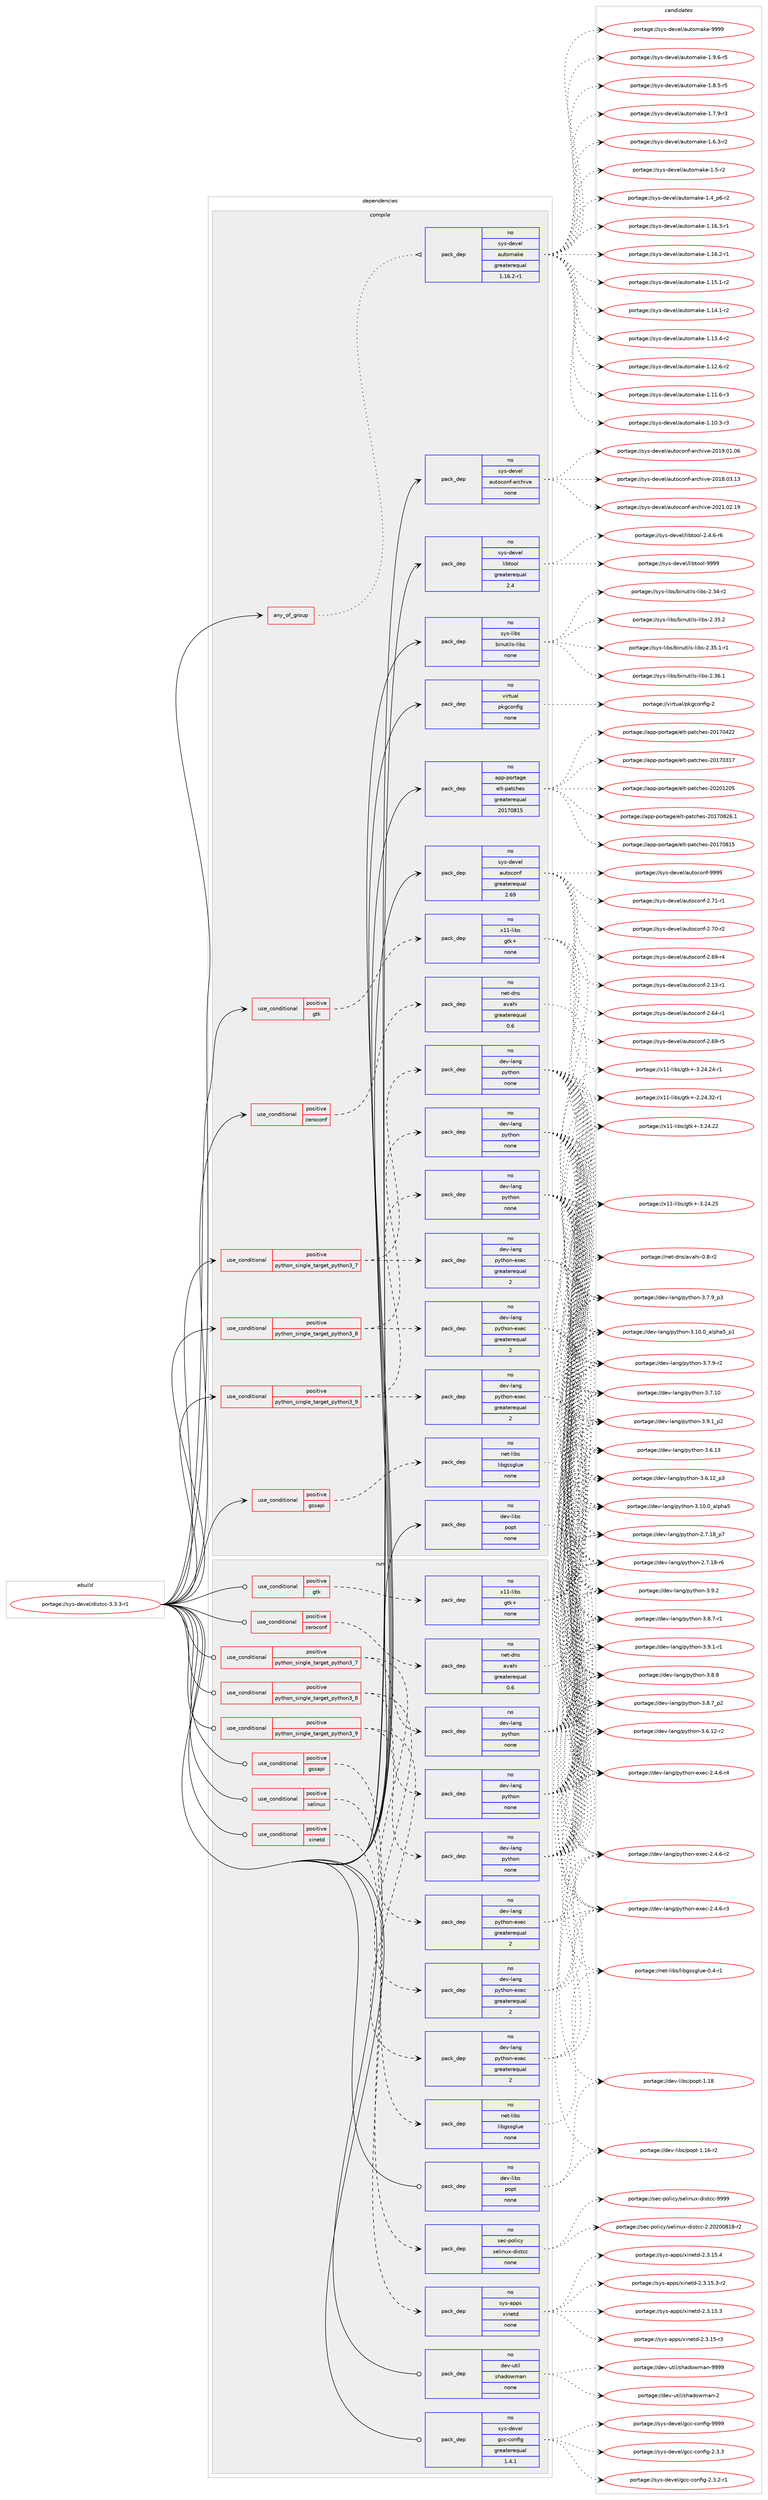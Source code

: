 digraph prolog {

# *************
# Graph options
# *************

newrank=true;
concentrate=true;
compound=true;
graph [rankdir=LR,fontname=Helvetica,fontsize=10,ranksep=1.5];#, ranksep=2.5, nodesep=0.2];
edge  [arrowhead=vee];
node  [fontname=Helvetica,fontsize=10];

# **********
# The ebuild
# **********

subgraph cluster_leftcol {
color=gray;
rank=same;
label=<<i>ebuild</i>>;
id [label="portage://sys-devel/distcc-3.3.3-r1", color=red, width=4, href="../sys-devel/distcc-3.3.3-r1.svg"];
}

# ****************
# The dependencies
# ****************

subgraph cluster_midcol {
color=gray;
label=<<i>dependencies</i>>;
subgraph cluster_compile {
fillcolor="#eeeeee";
style=filled;
label=<<i>compile</i>>;
subgraph any66 {
dependency5411 [label=<<TABLE BORDER="0" CELLBORDER="1" CELLSPACING="0" CELLPADDING="4"><TR><TD CELLPADDING="10">any_of_group</TD></TR></TABLE>>, shape=none, color=red];subgraph pack4069 {
dependency5412 [label=<<TABLE BORDER="0" CELLBORDER="1" CELLSPACING="0" CELLPADDING="4" WIDTH="220"><TR><TD ROWSPAN="6" CELLPADDING="30">pack_dep</TD></TR><TR><TD WIDTH="110">no</TD></TR><TR><TD>sys-devel</TD></TR><TR><TD>automake</TD></TR><TR><TD>greaterequal</TD></TR><TR><TD>1.16.2-r1</TD></TR></TABLE>>, shape=none, color=blue];
}
dependency5411:e -> dependency5412:w [weight=20,style="dotted",arrowhead="oinv"];
}
id:e -> dependency5411:w [weight=20,style="solid",arrowhead="vee"];
subgraph cond1267 {
dependency5413 [label=<<TABLE BORDER="0" CELLBORDER="1" CELLSPACING="0" CELLPADDING="4"><TR><TD ROWSPAN="3" CELLPADDING="10">use_conditional</TD></TR><TR><TD>positive</TD></TR><TR><TD>gssapi</TD></TR></TABLE>>, shape=none, color=red];
subgraph pack4070 {
dependency5414 [label=<<TABLE BORDER="0" CELLBORDER="1" CELLSPACING="0" CELLPADDING="4" WIDTH="220"><TR><TD ROWSPAN="6" CELLPADDING="30">pack_dep</TD></TR><TR><TD WIDTH="110">no</TD></TR><TR><TD>net-libs</TD></TR><TR><TD>libgssglue</TD></TR><TR><TD>none</TD></TR><TR><TD></TD></TR></TABLE>>, shape=none, color=blue];
}
dependency5413:e -> dependency5414:w [weight=20,style="dashed",arrowhead="vee"];
}
id:e -> dependency5413:w [weight=20,style="solid",arrowhead="vee"];
subgraph cond1268 {
dependency5415 [label=<<TABLE BORDER="0" CELLBORDER="1" CELLSPACING="0" CELLPADDING="4"><TR><TD ROWSPAN="3" CELLPADDING="10">use_conditional</TD></TR><TR><TD>positive</TD></TR><TR><TD>gtk</TD></TR></TABLE>>, shape=none, color=red];
subgraph pack4071 {
dependency5416 [label=<<TABLE BORDER="0" CELLBORDER="1" CELLSPACING="0" CELLPADDING="4" WIDTH="220"><TR><TD ROWSPAN="6" CELLPADDING="30">pack_dep</TD></TR><TR><TD WIDTH="110">no</TD></TR><TR><TD>x11-libs</TD></TR><TR><TD>gtk+</TD></TR><TR><TD>none</TD></TR><TR><TD></TD></TR></TABLE>>, shape=none, color=blue];
}
dependency5415:e -> dependency5416:w [weight=20,style="dashed",arrowhead="vee"];
}
id:e -> dependency5415:w [weight=20,style="solid",arrowhead="vee"];
subgraph cond1269 {
dependency5417 [label=<<TABLE BORDER="0" CELLBORDER="1" CELLSPACING="0" CELLPADDING="4"><TR><TD ROWSPAN="3" CELLPADDING="10">use_conditional</TD></TR><TR><TD>positive</TD></TR><TR><TD>python_single_target_python3_7</TD></TR></TABLE>>, shape=none, color=red];
subgraph pack4072 {
dependency5418 [label=<<TABLE BORDER="0" CELLBORDER="1" CELLSPACING="0" CELLPADDING="4" WIDTH="220"><TR><TD ROWSPAN="6" CELLPADDING="30">pack_dep</TD></TR><TR><TD WIDTH="110">no</TD></TR><TR><TD>dev-lang</TD></TR><TR><TD>python</TD></TR><TR><TD>none</TD></TR><TR><TD></TD></TR></TABLE>>, shape=none, color=blue];
}
dependency5417:e -> dependency5418:w [weight=20,style="dashed",arrowhead="vee"];
subgraph pack4073 {
dependency5419 [label=<<TABLE BORDER="0" CELLBORDER="1" CELLSPACING="0" CELLPADDING="4" WIDTH="220"><TR><TD ROWSPAN="6" CELLPADDING="30">pack_dep</TD></TR><TR><TD WIDTH="110">no</TD></TR><TR><TD>dev-lang</TD></TR><TR><TD>python-exec</TD></TR><TR><TD>greaterequal</TD></TR><TR><TD>2</TD></TR></TABLE>>, shape=none, color=blue];
}
dependency5417:e -> dependency5419:w [weight=20,style="dashed",arrowhead="vee"];
}
id:e -> dependency5417:w [weight=20,style="solid",arrowhead="vee"];
subgraph cond1270 {
dependency5420 [label=<<TABLE BORDER="0" CELLBORDER="1" CELLSPACING="0" CELLPADDING="4"><TR><TD ROWSPAN="3" CELLPADDING="10">use_conditional</TD></TR><TR><TD>positive</TD></TR><TR><TD>python_single_target_python3_8</TD></TR></TABLE>>, shape=none, color=red];
subgraph pack4074 {
dependency5421 [label=<<TABLE BORDER="0" CELLBORDER="1" CELLSPACING="0" CELLPADDING="4" WIDTH="220"><TR><TD ROWSPAN="6" CELLPADDING="30">pack_dep</TD></TR><TR><TD WIDTH="110">no</TD></TR><TR><TD>dev-lang</TD></TR><TR><TD>python</TD></TR><TR><TD>none</TD></TR><TR><TD></TD></TR></TABLE>>, shape=none, color=blue];
}
dependency5420:e -> dependency5421:w [weight=20,style="dashed",arrowhead="vee"];
subgraph pack4075 {
dependency5422 [label=<<TABLE BORDER="0" CELLBORDER="1" CELLSPACING="0" CELLPADDING="4" WIDTH="220"><TR><TD ROWSPAN="6" CELLPADDING="30">pack_dep</TD></TR><TR><TD WIDTH="110">no</TD></TR><TR><TD>dev-lang</TD></TR><TR><TD>python-exec</TD></TR><TR><TD>greaterequal</TD></TR><TR><TD>2</TD></TR></TABLE>>, shape=none, color=blue];
}
dependency5420:e -> dependency5422:w [weight=20,style="dashed",arrowhead="vee"];
}
id:e -> dependency5420:w [weight=20,style="solid",arrowhead="vee"];
subgraph cond1271 {
dependency5423 [label=<<TABLE BORDER="0" CELLBORDER="1" CELLSPACING="0" CELLPADDING="4"><TR><TD ROWSPAN="3" CELLPADDING="10">use_conditional</TD></TR><TR><TD>positive</TD></TR><TR><TD>python_single_target_python3_9</TD></TR></TABLE>>, shape=none, color=red];
subgraph pack4076 {
dependency5424 [label=<<TABLE BORDER="0" CELLBORDER="1" CELLSPACING="0" CELLPADDING="4" WIDTH="220"><TR><TD ROWSPAN="6" CELLPADDING="30">pack_dep</TD></TR><TR><TD WIDTH="110">no</TD></TR><TR><TD>dev-lang</TD></TR><TR><TD>python</TD></TR><TR><TD>none</TD></TR><TR><TD></TD></TR></TABLE>>, shape=none, color=blue];
}
dependency5423:e -> dependency5424:w [weight=20,style="dashed",arrowhead="vee"];
subgraph pack4077 {
dependency5425 [label=<<TABLE BORDER="0" CELLBORDER="1" CELLSPACING="0" CELLPADDING="4" WIDTH="220"><TR><TD ROWSPAN="6" CELLPADDING="30">pack_dep</TD></TR><TR><TD WIDTH="110">no</TD></TR><TR><TD>dev-lang</TD></TR><TR><TD>python-exec</TD></TR><TR><TD>greaterequal</TD></TR><TR><TD>2</TD></TR></TABLE>>, shape=none, color=blue];
}
dependency5423:e -> dependency5425:w [weight=20,style="dashed",arrowhead="vee"];
}
id:e -> dependency5423:w [weight=20,style="solid",arrowhead="vee"];
subgraph cond1272 {
dependency5426 [label=<<TABLE BORDER="0" CELLBORDER="1" CELLSPACING="0" CELLPADDING="4"><TR><TD ROWSPAN="3" CELLPADDING="10">use_conditional</TD></TR><TR><TD>positive</TD></TR><TR><TD>zeroconf</TD></TR></TABLE>>, shape=none, color=red];
subgraph pack4078 {
dependency5427 [label=<<TABLE BORDER="0" CELLBORDER="1" CELLSPACING="0" CELLPADDING="4" WIDTH="220"><TR><TD ROWSPAN="6" CELLPADDING="30">pack_dep</TD></TR><TR><TD WIDTH="110">no</TD></TR><TR><TD>net-dns</TD></TR><TR><TD>avahi</TD></TR><TR><TD>greaterequal</TD></TR><TR><TD>0.6</TD></TR></TABLE>>, shape=none, color=blue];
}
dependency5426:e -> dependency5427:w [weight=20,style="dashed",arrowhead="vee"];
}
id:e -> dependency5426:w [weight=20,style="solid",arrowhead="vee"];
subgraph pack4079 {
dependency5428 [label=<<TABLE BORDER="0" CELLBORDER="1" CELLSPACING="0" CELLPADDING="4" WIDTH="220"><TR><TD ROWSPAN="6" CELLPADDING="30">pack_dep</TD></TR><TR><TD WIDTH="110">no</TD></TR><TR><TD>app-portage</TD></TR><TR><TD>elt-patches</TD></TR><TR><TD>greaterequal</TD></TR><TR><TD>20170815</TD></TR></TABLE>>, shape=none, color=blue];
}
id:e -> dependency5428:w [weight=20,style="solid",arrowhead="vee"];
subgraph pack4080 {
dependency5429 [label=<<TABLE BORDER="0" CELLBORDER="1" CELLSPACING="0" CELLPADDING="4" WIDTH="220"><TR><TD ROWSPAN="6" CELLPADDING="30">pack_dep</TD></TR><TR><TD WIDTH="110">no</TD></TR><TR><TD>dev-libs</TD></TR><TR><TD>popt</TD></TR><TR><TD>none</TD></TR><TR><TD></TD></TR></TABLE>>, shape=none, color=blue];
}
id:e -> dependency5429:w [weight=20,style="solid",arrowhead="vee"];
subgraph pack4081 {
dependency5430 [label=<<TABLE BORDER="0" CELLBORDER="1" CELLSPACING="0" CELLPADDING="4" WIDTH="220"><TR><TD ROWSPAN="6" CELLPADDING="30">pack_dep</TD></TR><TR><TD WIDTH="110">no</TD></TR><TR><TD>sys-devel</TD></TR><TR><TD>autoconf</TD></TR><TR><TD>greaterequal</TD></TR><TR><TD>2.69</TD></TR></TABLE>>, shape=none, color=blue];
}
id:e -> dependency5430:w [weight=20,style="solid",arrowhead="vee"];
subgraph pack4082 {
dependency5431 [label=<<TABLE BORDER="0" CELLBORDER="1" CELLSPACING="0" CELLPADDING="4" WIDTH="220"><TR><TD ROWSPAN="6" CELLPADDING="30">pack_dep</TD></TR><TR><TD WIDTH="110">no</TD></TR><TR><TD>sys-devel</TD></TR><TR><TD>autoconf-archive</TD></TR><TR><TD>none</TD></TR><TR><TD></TD></TR></TABLE>>, shape=none, color=blue];
}
id:e -> dependency5431:w [weight=20,style="solid",arrowhead="vee"];
subgraph pack4083 {
dependency5432 [label=<<TABLE BORDER="0" CELLBORDER="1" CELLSPACING="0" CELLPADDING="4" WIDTH="220"><TR><TD ROWSPAN="6" CELLPADDING="30">pack_dep</TD></TR><TR><TD WIDTH="110">no</TD></TR><TR><TD>sys-devel</TD></TR><TR><TD>libtool</TD></TR><TR><TD>greaterequal</TD></TR><TR><TD>2.4</TD></TR></TABLE>>, shape=none, color=blue];
}
id:e -> dependency5432:w [weight=20,style="solid",arrowhead="vee"];
subgraph pack4084 {
dependency5433 [label=<<TABLE BORDER="0" CELLBORDER="1" CELLSPACING="0" CELLPADDING="4" WIDTH="220"><TR><TD ROWSPAN="6" CELLPADDING="30">pack_dep</TD></TR><TR><TD WIDTH="110">no</TD></TR><TR><TD>sys-libs</TD></TR><TR><TD>binutils-libs</TD></TR><TR><TD>none</TD></TR><TR><TD></TD></TR></TABLE>>, shape=none, color=blue];
}
id:e -> dependency5433:w [weight=20,style="solid",arrowhead="vee"];
subgraph pack4085 {
dependency5434 [label=<<TABLE BORDER="0" CELLBORDER="1" CELLSPACING="0" CELLPADDING="4" WIDTH="220"><TR><TD ROWSPAN="6" CELLPADDING="30">pack_dep</TD></TR><TR><TD WIDTH="110">no</TD></TR><TR><TD>virtual</TD></TR><TR><TD>pkgconfig</TD></TR><TR><TD>none</TD></TR><TR><TD></TD></TR></TABLE>>, shape=none, color=blue];
}
id:e -> dependency5434:w [weight=20,style="solid",arrowhead="vee"];
}
subgraph cluster_compileandrun {
fillcolor="#eeeeee";
style=filled;
label=<<i>compile and run</i>>;
}
subgraph cluster_run {
fillcolor="#eeeeee";
style=filled;
label=<<i>run</i>>;
subgraph cond1273 {
dependency5435 [label=<<TABLE BORDER="0" CELLBORDER="1" CELLSPACING="0" CELLPADDING="4"><TR><TD ROWSPAN="3" CELLPADDING="10">use_conditional</TD></TR><TR><TD>positive</TD></TR><TR><TD>gssapi</TD></TR></TABLE>>, shape=none, color=red];
subgraph pack4086 {
dependency5436 [label=<<TABLE BORDER="0" CELLBORDER="1" CELLSPACING="0" CELLPADDING="4" WIDTH="220"><TR><TD ROWSPAN="6" CELLPADDING="30">pack_dep</TD></TR><TR><TD WIDTH="110">no</TD></TR><TR><TD>net-libs</TD></TR><TR><TD>libgssglue</TD></TR><TR><TD>none</TD></TR><TR><TD></TD></TR></TABLE>>, shape=none, color=blue];
}
dependency5435:e -> dependency5436:w [weight=20,style="dashed",arrowhead="vee"];
}
id:e -> dependency5435:w [weight=20,style="solid",arrowhead="odot"];
subgraph cond1274 {
dependency5437 [label=<<TABLE BORDER="0" CELLBORDER="1" CELLSPACING="0" CELLPADDING="4"><TR><TD ROWSPAN="3" CELLPADDING="10">use_conditional</TD></TR><TR><TD>positive</TD></TR><TR><TD>gtk</TD></TR></TABLE>>, shape=none, color=red];
subgraph pack4087 {
dependency5438 [label=<<TABLE BORDER="0" CELLBORDER="1" CELLSPACING="0" CELLPADDING="4" WIDTH="220"><TR><TD ROWSPAN="6" CELLPADDING="30">pack_dep</TD></TR><TR><TD WIDTH="110">no</TD></TR><TR><TD>x11-libs</TD></TR><TR><TD>gtk+</TD></TR><TR><TD>none</TD></TR><TR><TD></TD></TR></TABLE>>, shape=none, color=blue];
}
dependency5437:e -> dependency5438:w [weight=20,style="dashed",arrowhead="vee"];
}
id:e -> dependency5437:w [weight=20,style="solid",arrowhead="odot"];
subgraph cond1275 {
dependency5439 [label=<<TABLE BORDER="0" CELLBORDER="1" CELLSPACING="0" CELLPADDING="4"><TR><TD ROWSPAN="3" CELLPADDING="10">use_conditional</TD></TR><TR><TD>positive</TD></TR><TR><TD>python_single_target_python3_7</TD></TR></TABLE>>, shape=none, color=red];
subgraph pack4088 {
dependency5440 [label=<<TABLE BORDER="0" CELLBORDER="1" CELLSPACING="0" CELLPADDING="4" WIDTH="220"><TR><TD ROWSPAN="6" CELLPADDING="30">pack_dep</TD></TR><TR><TD WIDTH="110">no</TD></TR><TR><TD>dev-lang</TD></TR><TR><TD>python</TD></TR><TR><TD>none</TD></TR><TR><TD></TD></TR></TABLE>>, shape=none, color=blue];
}
dependency5439:e -> dependency5440:w [weight=20,style="dashed",arrowhead="vee"];
subgraph pack4089 {
dependency5441 [label=<<TABLE BORDER="0" CELLBORDER="1" CELLSPACING="0" CELLPADDING="4" WIDTH="220"><TR><TD ROWSPAN="6" CELLPADDING="30">pack_dep</TD></TR><TR><TD WIDTH="110">no</TD></TR><TR><TD>dev-lang</TD></TR><TR><TD>python-exec</TD></TR><TR><TD>greaterequal</TD></TR><TR><TD>2</TD></TR></TABLE>>, shape=none, color=blue];
}
dependency5439:e -> dependency5441:w [weight=20,style="dashed",arrowhead="vee"];
}
id:e -> dependency5439:w [weight=20,style="solid",arrowhead="odot"];
subgraph cond1276 {
dependency5442 [label=<<TABLE BORDER="0" CELLBORDER="1" CELLSPACING="0" CELLPADDING="4"><TR><TD ROWSPAN="3" CELLPADDING="10">use_conditional</TD></TR><TR><TD>positive</TD></TR><TR><TD>python_single_target_python3_8</TD></TR></TABLE>>, shape=none, color=red];
subgraph pack4090 {
dependency5443 [label=<<TABLE BORDER="0" CELLBORDER="1" CELLSPACING="0" CELLPADDING="4" WIDTH="220"><TR><TD ROWSPAN="6" CELLPADDING="30">pack_dep</TD></TR><TR><TD WIDTH="110">no</TD></TR><TR><TD>dev-lang</TD></TR><TR><TD>python</TD></TR><TR><TD>none</TD></TR><TR><TD></TD></TR></TABLE>>, shape=none, color=blue];
}
dependency5442:e -> dependency5443:w [weight=20,style="dashed",arrowhead="vee"];
subgraph pack4091 {
dependency5444 [label=<<TABLE BORDER="0" CELLBORDER="1" CELLSPACING="0" CELLPADDING="4" WIDTH="220"><TR><TD ROWSPAN="6" CELLPADDING="30">pack_dep</TD></TR><TR><TD WIDTH="110">no</TD></TR><TR><TD>dev-lang</TD></TR><TR><TD>python-exec</TD></TR><TR><TD>greaterequal</TD></TR><TR><TD>2</TD></TR></TABLE>>, shape=none, color=blue];
}
dependency5442:e -> dependency5444:w [weight=20,style="dashed",arrowhead="vee"];
}
id:e -> dependency5442:w [weight=20,style="solid",arrowhead="odot"];
subgraph cond1277 {
dependency5445 [label=<<TABLE BORDER="0" CELLBORDER="1" CELLSPACING="0" CELLPADDING="4"><TR><TD ROWSPAN="3" CELLPADDING="10">use_conditional</TD></TR><TR><TD>positive</TD></TR><TR><TD>python_single_target_python3_9</TD></TR></TABLE>>, shape=none, color=red];
subgraph pack4092 {
dependency5446 [label=<<TABLE BORDER="0" CELLBORDER="1" CELLSPACING="0" CELLPADDING="4" WIDTH="220"><TR><TD ROWSPAN="6" CELLPADDING="30">pack_dep</TD></TR><TR><TD WIDTH="110">no</TD></TR><TR><TD>dev-lang</TD></TR><TR><TD>python</TD></TR><TR><TD>none</TD></TR><TR><TD></TD></TR></TABLE>>, shape=none, color=blue];
}
dependency5445:e -> dependency5446:w [weight=20,style="dashed",arrowhead="vee"];
subgraph pack4093 {
dependency5447 [label=<<TABLE BORDER="0" CELLBORDER="1" CELLSPACING="0" CELLPADDING="4" WIDTH="220"><TR><TD ROWSPAN="6" CELLPADDING="30">pack_dep</TD></TR><TR><TD WIDTH="110">no</TD></TR><TR><TD>dev-lang</TD></TR><TR><TD>python-exec</TD></TR><TR><TD>greaterequal</TD></TR><TR><TD>2</TD></TR></TABLE>>, shape=none, color=blue];
}
dependency5445:e -> dependency5447:w [weight=20,style="dashed",arrowhead="vee"];
}
id:e -> dependency5445:w [weight=20,style="solid",arrowhead="odot"];
subgraph cond1278 {
dependency5448 [label=<<TABLE BORDER="0" CELLBORDER="1" CELLSPACING="0" CELLPADDING="4"><TR><TD ROWSPAN="3" CELLPADDING="10">use_conditional</TD></TR><TR><TD>positive</TD></TR><TR><TD>selinux</TD></TR></TABLE>>, shape=none, color=red];
subgraph pack4094 {
dependency5449 [label=<<TABLE BORDER="0" CELLBORDER="1" CELLSPACING="0" CELLPADDING="4" WIDTH="220"><TR><TD ROWSPAN="6" CELLPADDING="30">pack_dep</TD></TR><TR><TD WIDTH="110">no</TD></TR><TR><TD>sec-policy</TD></TR><TR><TD>selinux-distcc</TD></TR><TR><TD>none</TD></TR><TR><TD></TD></TR></TABLE>>, shape=none, color=blue];
}
dependency5448:e -> dependency5449:w [weight=20,style="dashed",arrowhead="vee"];
}
id:e -> dependency5448:w [weight=20,style="solid",arrowhead="odot"];
subgraph cond1279 {
dependency5450 [label=<<TABLE BORDER="0" CELLBORDER="1" CELLSPACING="0" CELLPADDING="4"><TR><TD ROWSPAN="3" CELLPADDING="10">use_conditional</TD></TR><TR><TD>positive</TD></TR><TR><TD>xinetd</TD></TR></TABLE>>, shape=none, color=red];
subgraph pack4095 {
dependency5451 [label=<<TABLE BORDER="0" CELLBORDER="1" CELLSPACING="0" CELLPADDING="4" WIDTH="220"><TR><TD ROWSPAN="6" CELLPADDING="30">pack_dep</TD></TR><TR><TD WIDTH="110">no</TD></TR><TR><TD>sys-apps</TD></TR><TR><TD>xinetd</TD></TR><TR><TD>none</TD></TR><TR><TD></TD></TR></TABLE>>, shape=none, color=blue];
}
dependency5450:e -> dependency5451:w [weight=20,style="dashed",arrowhead="vee"];
}
id:e -> dependency5450:w [weight=20,style="solid",arrowhead="odot"];
subgraph cond1280 {
dependency5452 [label=<<TABLE BORDER="0" CELLBORDER="1" CELLSPACING="0" CELLPADDING="4"><TR><TD ROWSPAN="3" CELLPADDING="10">use_conditional</TD></TR><TR><TD>positive</TD></TR><TR><TD>zeroconf</TD></TR></TABLE>>, shape=none, color=red];
subgraph pack4096 {
dependency5453 [label=<<TABLE BORDER="0" CELLBORDER="1" CELLSPACING="0" CELLPADDING="4" WIDTH="220"><TR><TD ROWSPAN="6" CELLPADDING="30">pack_dep</TD></TR><TR><TD WIDTH="110">no</TD></TR><TR><TD>net-dns</TD></TR><TR><TD>avahi</TD></TR><TR><TD>greaterequal</TD></TR><TR><TD>0.6</TD></TR></TABLE>>, shape=none, color=blue];
}
dependency5452:e -> dependency5453:w [weight=20,style="dashed",arrowhead="vee"];
}
id:e -> dependency5452:w [weight=20,style="solid",arrowhead="odot"];
subgraph pack4097 {
dependency5454 [label=<<TABLE BORDER="0" CELLBORDER="1" CELLSPACING="0" CELLPADDING="4" WIDTH="220"><TR><TD ROWSPAN="6" CELLPADDING="30">pack_dep</TD></TR><TR><TD WIDTH="110">no</TD></TR><TR><TD>dev-libs</TD></TR><TR><TD>popt</TD></TR><TR><TD>none</TD></TR><TR><TD></TD></TR></TABLE>>, shape=none, color=blue];
}
id:e -> dependency5454:w [weight=20,style="solid",arrowhead="odot"];
subgraph pack4098 {
dependency5455 [label=<<TABLE BORDER="0" CELLBORDER="1" CELLSPACING="0" CELLPADDING="4" WIDTH="220"><TR><TD ROWSPAN="6" CELLPADDING="30">pack_dep</TD></TR><TR><TD WIDTH="110">no</TD></TR><TR><TD>dev-util</TD></TR><TR><TD>shadowman</TD></TR><TR><TD>none</TD></TR><TR><TD></TD></TR></TABLE>>, shape=none, color=blue];
}
id:e -> dependency5455:w [weight=20,style="solid",arrowhead="odot"];
subgraph pack4099 {
dependency5456 [label=<<TABLE BORDER="0" CELLBORDER="1" CELLSPACING="0" CELLPADDING="4" WIDTH="220"><TR><TD ROWSPAN="6" CELLPADDING="30">pack_dep</TD></TR><TR><TD WIDTH="110">no</TD></TR><TR><TD>sys-devel</TD></TR><TR><TD>gcc-config</TD></TR><TR><TD>greaterequal</TD></TR><TR><TD>1.4.1</TD></TR></TABLE>>, shape=none, color=blue];
}
id:e -> dependency5456:w [weight=20,style="solid",arrowhead="odot"];
}
}

# **************
# The candidates
# **************

subgraph cluster_choices {
rank=same;
color=gray;
label=<<i>candidates</i>>;

subgraph choice4069 {
color=black;
nodesep=1;
choice115121115451001011181011084797117116111109971071014557575757 [label="portage://sys-devel/automake-9999", color=red, width=4,href="../sys-devel/automake-9999.svg"];
choice115121115451001011181011084797117116111109971071014549465746544511453 [label="portage://sys-devel/automake-1.9.6-r5", color=red, width=4,href="../sys-devel/automake-1.9.6-r5.svg"];
choice115121115451001011181011084797117116111109971071014549465646534511453 [label="portage://sys-devel/automake-1.8.5-r5", color=red, width=4,href="../sys-devel/automake-1.8.5-r5.svg"];
choice115121115451001011181011084797117116111109971071014549465546574511451 [label="portage://sys-devel/automake-1.7.9-r3", color=red, width=4,href="../sys-devel/automake-1.7.9-r3.svg"];
choice115121115451001011181011084797117116111109971071014549465446514511450 [label="portage://sys-devel/automake-1.6.3-r2", color=red, width=4,href="../sys-devel/automake-1.6.3-r2.svg"];
choice11512111545100101118101108479711711611110997107101454946534511450 [label="portage://sys-devel/automake-1.5-r2", color=red, width=4,href="../sys-devel/automake-1.5-r2.svg"];
choice115121115451001011181011084797117116111109971071014549465295112544511450 [label="portage://sys-devel/automake-1.4_p6-r2", color=red, width=4,href="../sys-devel/automake-1.4_p6-r2.svg"];
choice11512111545100101118101108479711711611110997107101454946495446514511449 [label="portage://sys-devel/automake-1.16.3-r1", color=red, width=4,href="../sys-devel/automake-1.16.3-r1.svg"];
choice11512111545100101118101108479711711611110997107101454946495446504511449 [label="portage://sys-devel/automake-1.16.2-r1", color=red, width=4,href="../sys-devel/automake-1.16.2-r1.svg"];
choice11512111545100101118101108479711711611110997107101454946495346494511450 [label="portage://sys-devel/automake-1.15.1-r2", color=red, width=4,href="../sys-devel/automake-1.15.1-r2.svg"];
choice11512111545100101118101108479711711611110997107101454946495246494511450 [label="portage://sys-devel/automake-1.14.1-r2", color=red, width=4,href="../sys-devel/automake-1.14.1-r2.svg"];
choice11512111545100101118101108479711711611110997107101454946495146524511450 [label="portage://sys-devel/automake-1.13.4-r2", color=red, width=4,href="../sys-devel/automake-1.13.4-r2.svg"];
choice11512111545100101118101108479711711611110997107101454946495046544511450 [label="portage://sys-devel/automake-1.12.6-r2", color=red, width=4,href="../sys-devel/automake-1.12.6-r2.svg"];
choice11512111545100101118101108479711711611110997107101454946494946544511451 [label="portage://sys-devel/automake-1.11.6-r3", color=red, width=4,href="../sys-devel/automake-1.11.6-r3.svg"];
choice11512111545100101118101108479711711611110997107101454946494846514511451 [label="portage://sys-devel/automake-1.10.3-r3", color=red, width=4,href="../sys-devel/automake-1.10.3-r3.svg"];
dependency5412:e -> choice115121115451001011181011084797117116111109971071014557575757:w [style=dotted,weight="100"];
dependency5412:e -> choice115121115451001011181011084797117116111109971071014549465746544511453:w [style=dotted,weight="100"];
dependency5412:e -> choice115121115451001011181011084797117116111109971071014549465646534511453:w [style=dotted,weight="100"];
dependency5412:e -> choice115121115451001011181011084797117116111109971071014549465546574511451:w [style=dotted,weight="100"];
dependency5412:e -> choice115121115451001011181011084797117116111109971071014549465446514511450:w [style=dotted,weight="100"];
dependency5412:e -> choice11512111545100101118101108479711711611110997107101454946534511450:w [style=dotted,weight="100"];
dependency5412:e -> choice115121115451001011181011084797117116111109971071014549465295112544511450:w [style=dotted,weight="100"];
dependency5412:e -> choice11512111545100101118101108479711711611110997107101454946495446514511449:w [style=dotted,weight="100"];
dependency5412:e -> choice11512111545100101118101108479711711611110997107101454946495446504511449:w [style=dotted,weight="100"];
dependency5412:e -> choice11512111545100101118101108479711711611110997107101454946495346494511450:w [style=dotted,weight="100"];
dependency5412:e -> choice11512111545100101118101108479711711611110997107101454946495246494511450:w [style=dotted,weight="100"];
dependency5412:e -> choice11512111545100101118101108479711711611110997107101454946495146524511450:w [style=dotted,weight="100"];
dependency5412:e -> choice11512111545100101118101108479711711611110997107101454946495046544511450:w [style=dotted,weight="100"];
dependency5412:e -> choice11512111545100101118101108479711711611110997107101454946494946544511451:w [style=dotted,weight="100"];
dependency5412:e -> choice11512111545100101118101108479711711611110997107101454946494846514511451:w [style=dotted,weight="100"];
}
subgraph choice4070 {
color=black;
nodesep=1;
choice11010111645108105981154710810598103115115103108117101454846524511449 [label="portage://net-libs/libgssglue-0.4-r1", color=red, width=4,href="../net-libs/libgssglue-0.4-r1.svg"];
dependency5414:e -> choice11010111645108105981154710810598103115115103108117101454846524511449:w [style=dotted,weight="100"];
}
subgraph choice4071 {
color=black;
nodesep=1;
choice1204949451081059811547103116107434551465052465053 [label="portage://x11-libs/gtk+-3.24.25", color=red, width=4,href="../x11-libs/gtk+-3.24.25.svg"];
choice12049494510810598115471031161074345514650524650524511449 [label="portage://x11-libs/gtk+-3.24.24-r1", color=red, width=4,href="../x11-libs/gtk+-3.24.24-r1.svg"];
choice1204949451081059811547103116107434551465052465050 [label="portage://x11-libs/gtk+-3.24.22", color=red, width=4,href="../x11-libs/gtk+-3.24.22.svg"];
choice12049494510810598115471031161074345504650524651504511449 [label="portage://x11-libs/gtk+-2.24.32-r1", color=red, width=4,href="../x11-libs/gtk+-2.24.32-r1.svg"];
dependency5416:e -> choice1204949451081059811547103116107434551465052465053:w [style=dotted,weight="100"];
dependency5416:e -> choice12049494510810598115471031161074345514650524650524511449:w [style=dotted,weight="100"];
dependency5416:e -> choice1204949451081059811547103116107434551465052465050:w [style=dotted,weight="100"];
dependency5416:e -> choice12049494510810598115471031161074345504650524651504511449:w [style=dotted,weight="100"];
}
subgraph choice4072 {
color=black;
nodesep=1;
choice100101118451089711010347112121116104111110455146574650 [label="portage://dev-lang/python-3.9.2", color=red, width=4,href="../dev-lang/python-3.9.2.svg"];
choice1001011184510897110103471121211161041111104551465746499511250 [label="portage://dev-lang/python-3.9.1_p2", color=red, width=4,href="../dev-lang/python-3.9.1_p2.svg"];
choice1001011184510897110103471121211161041111104551465746494511449 [label="portage://dev-lang/python-3.9.1-r1", color=red, width=4,href="../dev-lang/python-3.9.1-r1.svg"];
choice100101118451089711010347112121116104111110455146564656 [label="portage://dev-lang/python-3.8.8", color=red, width=4,href="../dev-lang/python-3.8.8.svg"];
choice1001011184510897110103471121211161041111104551465646559511250 [label="portage://dev-lang/python-3.8.7_p2", color=red, width=4,href="../dev-lang/python-3.8.7_p2.svg"];
choice1001011184510897110103471121211161041111104551465646554511449 [label="portage://dev-lang/python-3.8.7-r1", color=red, width=4,href="../dev-lang/python-3.8.7-r1.svg"];
choice1001011184510897110103471121211161041111104551465546579511251 [label="portage://dev-lang/python-3.7.9_p3", color=red, width=4,href="../dev-lang/python-3.7.9_p3.svg"];
choice1001011184510897110103471121211161041111104551465546574511450 [label="portage://dev-lang/python-3.7.9-r2", color=red, width=4,href="../dev-lang/python-3.7.9-r2.svg"];
choice10010111845108971101034711212111610411111045514655464948 [label="portage://dev-lang/python-3.7.10", color=red, width=4,href="../dev-lang/python-3.7.10.svg"];
choice10010111845108971101034711212111610411111045514654464951 [label="portage://dev-lang/python-3.6.13", color=red, width=4,href="../dev-lang/python-3.6.13.svg"];
choice100101118451089711010347112121116104111110455146544649509511251 [label="portage://dev-lang/python-3.6.12_p3", color=red, width=4,href="../dev-lang/python-3.6.12_p3.svg"];
choice100101118451089711010347112121116104111110455146544649504511450 [label="portage://dev-lang/python-3.6.12-r2", color=red, width=4,href="../dev-lang/python-3.6.12-r2.svg"];
choice10010111845108971101034711212111610411111045514649484648959710811210497539511249 [label="portage://dev-lang/python-3.10.0_alpha5_p1", color=red, width=4,href="../dev-lang/python-3.10.0_alpha5_p1.svg"];
choice1001011184510897110103471121211161041111104551464948464895971081121049753 [label="portage://dev-lang/python-3.10.0_alpha5", color=red, width=4,href="../dev-lang/python-3.10.0_alpha5.svg"];
choice100101118451089711010347112121116104111110455046554649569511255 [label="portage://dev-lang/python-2.7.18_p7", color=red, width=4,href="../dev-lang/python-2.7.18_p7.svg"];
choice100101118451089711010347112121116104111110455046554649564511454 [label="portage://dev-lang/python-2.7.18-r6", color=red, width=4,href="../dev-lang/python-2.7.18-r6.svg"];
dependency5418:e -> choice100101118451089711010347112121116104111110455146574650:w [style=dotted,weight="100"];
dependency5418:e -> choice1001011184510897110103471121211161041111104551465746499511250:w [style=dotted,weight="100"];
dependency5418:e -> choice1001011184510897110103471121211161041111104551465746494511449:w [style=dotted,weight="100"];
dependency5418:e -> choice100101118451089711010347112121116104111110455146564656:w [style=dotted,weight="100"];
dependency5418:e -> choice1001011184510897110103471121211161041111104551465646559511250:w [style=dotted,weight="100"];
dependency5418:e -> choice1001011184510897110103471121211161041111104551465646554511449:w [style=dotted,weight="100"];
dependency5418:e -> choice1001011184510897110103471121211161041111104551465546579511251:w [style=dotted,weight="100"];
dependency5418:e -> choice1001011184510897110103471121211161041111104551465546574511450:w [style=dotted,weight="100"];
dependency5418:e -> choice10010111845108971101034711212111610411111045514655464948:w [style=dotted,weight="100"];
dependency5418:e -> choice10010111845108971101034711212111610411111045514654464951:w [style=dotted,weight="100"];
dependency5418:e -> choice100101118451089711010347112121116104111110455146544649509511251:w [style=dotted,weight="100"];
dependency5418:e -> choice100101118451089711010347112121116104111110455146544649504511450:w [style=dotted,weight="100"];
dependency5418:e -> choice10010111845108971101034711212111610411111045514649484648959710811210497539511249:w [style=dotted,weight="100"];
dependency5418:e -> choice1001011184510897110103471121211161041111104551464948464895971081121049753:w [style=dotted,weight="100"];
dependency5418:e -> choice100101118451089711010347112121116104111110455046554649569511255:w [style=dotted,weight="100"];
dependency5418:e -> choice100101118451089711010347112121116104111110455046554649564511454:w [style=dotted,weight="100"];
}
subgraph choice4073 {
color=black;
nodesep=1;
choice10010111845108971101034711212111610411111045101120101994550465246544511452 [label="portage://dev-lang/python-exec-2.4.6-r4", color=red, width=4,href="../dev-lang/python-exec-2.4.6-r4.svg"];
choice10010111845108971101034711212111610411111045101120101994550465246544511451 [label="portage://dev-lang/python-exec-2.4.6-r3", color=red, width=4,href="../dev-lang/python-exec-2.4.6-r3.svg"];
choice10010111845108971101034711212111610411111045101120101994550465246544511450 [label="portage://dev-lang/python-exec-2.4.6-r2", color=red, width=4,href="../dev-lang/python-exec-2.4.6-r2.svg"];
dependency5419:e -> choice10010111845108971101034711212111610411111045101120101994550465246544511452:w [style=dotted,weight="100"];
dependency5419:e -> choice10010111845108971101034711212111610411111045101120101994550465246544511451:w [style=dotted,weight="100"];
dependency5419:e -> choice10010111845108971101034711212111610411111045101120101994550465246544511450:w [style=dotted,weight="100"];
}
subgraph choice4074 {
color=black;
nodesep=1;
choice100101118451089711010347112121116104111110455146574650 [label="portage://dev-lang/python-3.9.2", color=red, width=4,href="../dev-lang/python-3.9.2.svg"];
choice1001011184510897110103471121211161041111104551465746499511250 [label="portage://dev-lang/python-3.9.1_p2", color=red, width=4,href="../dev-lang/python-3.9.1_p2.svg"];
choice1001011184510897110103471121211161041111104551465746494511449 [label="portage://dev-lang/python-3.9.1-r1", color=red, width=4,href="../dev-lang/python-3.9.1-r1.svg"];
choice100101118451089711010347112121116104111110455146564656 [label="portage://dev-lang/python-3.8.8", color=red, width=4,href="../dev-lang/python-3.8.8.svg"];
choice1001011184510897110103471121211161041111104551465646559511250 [label="portage://dev-lang/python-3.8.7_p2", color=red, width=4,href="../dev-lang/python-3.8.7_p2.svg"];
choice1001011184510897110103471121211161041111104551465646554511449 [label="portage://dev-lang/python-3.8.7-r1", color=red, width=4,href="../dev-lang/python-3.8.7-r1.svg"];
choice1001011184510897110103471121211161041111104551465546579511251 [label="portage://dev-lang/python-3.7.9_p3", color=red, width=4,href="../dev-lang/python-3.7.9_p3.svg"];
choice1001011184510897110103471121211161041111104551465546574511450 [label="portage://dev-lang/python-3.7.9-r2", color=red, width=4,href="../dev-lang/python-3.7.9-r2.svg"];
choice10010111845108971101034711212111610411111045514655464948 [label="portage://dev-lang/python-3.7.10", color=red, width=4,href="../dev-lang/python-3.7.10.svg"];
choice10010111845108971101034711212111610411111045514654464951 [label="portage://dev-lang/python-3.6.13", color=red, width=4,href="../dev-lang/python-3.6.13.svg"];
choice100101118451089711010347112121116104111110455146544649509511251 [label="portage://dev-lang/python-3.6.12_p3", color=red, width=4,href="../dev-lang/python-3.6.12_p3.svg"];
choice100101118451089711010347112121116104111110455146544649504511450 [label="portage://dev-lang/python-3.6.12-r2", color=red, width=4,href="../dev-lang/python-3.6.12-r2.svg"];
choice10010111845108971101034711212111610411111045514649484648959710811210497539511249 [label="portage://dev-lang/python-3.10.0_alpha5_p1", color=red, width=4,href="../dev-lang/python-3.10.0_alpha5_p1.svg"];
choice1001011184510897110103471121211161041111104551464948464895971081121049753 [label="portage://dev-lang/python-3.10.0_alpha5", color=red, width=4,href="../dev-lang/python-3.10.0_alpha5.svg"];
choice100101118451089711010347112121116104111110455046554649569511255 [label="portage://dev-lang/python-2.7.18_p7", color=red, width=4,href="../dev-lang/python-2.7.18_p7.svg"];
choice100101118451089711010347112121116104111110455046554649564511454 [label="portage://dev-lang/python-2.7.18-r6", color=red, width=4,href="../dev-lang/python-2.7.18-r6.svg"];
dependency5421:e -> choice100101118451089711010347112121116104111110455146574650:w [style=dotted,weight="100"];
dependency5421:e -> choice1001011184510897110103471121211161041111104551465746499511250:w [style=dotted,weight="100"];
dependency5421:e -> choice1001011184510897110103471121211161041111104551465746494511449:w [style=dotted,weight="100"];
dependency5421:e -> choice100101118451089711010347112121116104111110455146564656:w [style=dotted,weight="100"];
dependency5421:e -> choice1001011184510897110103471121211161041111104551465646559511250:w [style=dotted,weight="100"];
dependency5421:e -> choice1001011184510897110103471121211161041111104551465646554511449:w [style=dotted,weight="100"];
dependency5421:e -> choice1001011184510897110103471121211161041111104551465546579511251:w [style=dotted,weight="100"];
dependency5421:e -> choice1001011184510897110103471121211161041111104551465546574511450:w [style=dotted,weight="100"];
dependency5421:e -> choice10010111845108971101034711212111610411111045514655464948:w [style=dotted,weight="100"];
dependency5421:e -> choice10010111845108971101034711212111610411111045514654464951:w [style=dotted,weight="100"];
dependency5421:e -> choice100101118451089711010347112121116104111110455146544649509511251:w [style=dotted,weight="100"];
dependency5421:e -> choice100101118451089711010347112121116104111110455146544649504511450:w [style=dotted,weight="100"];
dependency5421:e -> choice10010111845108971101034711212111610411111045514649484648959710811210497539511249:w [style=dotted,weight="100"];
dependency5421:e -> choice1001011184510897110103471121211161041111104551464948464895971081121049753:w [style=dotted,weight="100"];
dependency5421:e -> choice100101118451089711010347112121116104111110455046554649569511255:w [style=dotted,weight="100"];
dependency5421:e -> choice100101118451089711010347112121116104111110455046554649564511454:w [style=dotted,weight="100"];
}
subgraph choice4075 {
color=black;
nodesep=1;
choice10010111845108971101034711212111610411111045101120101994550465246544511452 [label="portage://dev-lang/python-exec-2.4.6-r4", color=red, width=4,href="../dev-lang/python-exec-2.4.6-r4.svg"];
choice10010111845108971101034711212111610411111045101120101994550465246544511451 [label="portage://dev-lang/python-exec-2.4.6-r3", color=red, width=4,href="../dev-lang/python-exec-2.4.6-r3.svg"];
choice10010111845108971101034711212111610411111045101120101994550465246544511450 [label="portage://dev-lang/python-exec-2.4.6-r2", color=red, width=4,href="../dev-lang/python-exec-2.4.6-r2.svg"];
dependency5422:e -> choice10010111845108971101034711212111610411111045101120101994550465246544511452:w [style=dotted,weight="100"];
dependency5422:e -> choice10010111845108971101034711212111610411111045101120101994550465246544511451:w [style=dotted,weight="100"];
dependency5422:e -> choice10010111845108971101034711212111610411111045101120101994550465246544511450:w [style=dotted,weight="100"];
}
subgraph choice4076 {
color=black;
nodesep=1;
choice100101118451089711010347112121116104111110455146574650 [label="portage://dev-lang/python-3.9.2", color=red, width=4,href="../dev-lang/python-3.9.2.svg"];
choice1001011184510897110103471121211161041111104551465746499511250 [label="portage://dev-lang/python-3.9.1_p2", color=red, width=4,href="../dev-lang/python-3.9.1_p2.svg"];
choice1001011184510897110103471121211161041111104551465746494511449 [label="portage://dev-lang/python-3.9.1-r1", color=red, width=4,href="../dev-lang/python-3.9.1-r1.svg"];
choice100101118451089711010347112121116104111110455146564656 [label="portage://dev-lang/python-3.8.8", color=red, width=4,href="../dev-lang/python-3.8.8.svg"];
choice1001011184510897110103471121211161041111104551465646559511250 [label="portage://dev-lang/python-3.8.7_p2", color=red, width=4,href="../dev-lang/python-3.8.7_p2.svg"];
choice1001011184510897110103471121211161041111104551465646554511449 [label="portage://dev-lang/python-3.8.7-r1", color=red, width=4,href="../dev-lang/python-3.8.7-r1.svg"];
choice1001011184510897110103471121211161041111104551465546579511251 [label="portage://dev-lang/python-3.7.9_p3", color=red, width=4,href="../dev-lang/python-3.7.9_p3.svg"];
choice1001011184510897110103471121211161041111104551465546574511450 [label="portage://dev-lang/python-3.7.9-r2", color=red, width=4,href="../dev-lang/python-3.7.9-r2.svg"];
choice10010111845108971101034711212111610411111045514655464948 [label="portage://dev-lang/python-3.7.10", color=red, width=4,href="../dev-lang/python-3.7.10.svg"];
choice10010111845108971101034711212111610411111045514654464951 [label="portage://dev-lang/python-3.6.13", color=red, width=4,href="../dev-lang/python-3.6.13.svg"];
choice100101118451089711010347112121116104111110455146544649509511251 [label="portage://dev-lang/python-3.6.12_p3", color=red, width=4,href="../dev-lang/python-3.6.12_p3.svg"];
choice100101118451089711010347112121116104111110455146544649504511450 [label="portage://dev-lang/python-3.6.12-r2", color=red, width=4,href="../dev-lang/python-3.6.12-r2.svg"];
choice10010111845108971101034711212111610411111045514649484648959710811210497539511249 [label="portage://dev-lang/python-3.10.0_alpha5_p1", color=red, width=4,href="../dev-lang/python-3.10.0_alpha5_p1.svg"];
choice1001011184510897110103471121211161041111104551464948464895971081121049753 [label="portage://dev-lang/python-3.10.0_alpha5", color=red, width=4,href="../dev-lang/python-3.10.0_alpha5.svg"];
choice100101118451089711010347112121116104111110455046554649569511255 [label="portage://dev-lang/python-2.7.18_p7", color=red, width=4,href="../dev-lang/python-2.7.18_p7.svg"];
choice100101118451089711010347112121116104111110455046554649564511454 [label="portage://dev-lang/python-2.7.18-r6", color=red, width=4,href="../dev-lang/python-2.7.18-r6.svg"];
dependency5424:e -> choice100101118451089711010347112121116104111110455146574650:w [style=dotted,weight="100"];
dependency5424:e -> choice1001011184510897110103471121211161041111104551465746499511250:w [style=dotted,weight="100"];
dependency5424:e -> choice1001011184510897110103471121211161041111104551465746494511449:w [style=dotted,weight="100"];
dependency5424:e -> choice100101118451089711010347112121116104111110455146564656:w [style=dotted,weight="100"];
dependency5424:e -> choice1001011184510897110103471121211161041111104551465646559511250:w [style=dotted,weight="100"];
dependency5424:e -> choice1001011184510897110103471121211161041111104551465646554511449:w [style=dotted,weight="100"];
dependency5424:e -> choice1001011184510897110103471121211161041111104551465546579511251:w [style=dotted,weight="100"];
dependency5424:e -> choice1001011184510897110103471121211161041111104551465546574511450:w [style=dotted,weight="100"];
dependency5424:e -> choice10010111845108971101034711212111610411111045514655464948:w [style=dotted,weight="100"];
dependency5424:e -> choice10010111845108971101034711212111610411111045514654464951:w [style=dotted,weight="100"];
dependency5424:e -> choice100101118451089711010347112121116104111110455146544649509511251:w [style=dotted,weight="100"];
dependency5424:e -> choice100101118451089711010347112121116104111110455146544649504511450:w [style=dotted,weight="100"];
dependency5424:e -> choice10010111845108971101034711212111610411111045514649484648959710811210497539511249:w [style=dotted,weight="100"];
dependency5424:e -> choice1001011184510897110103471121211161041111104551464948464895971081121049753:w [style=dotted,weight="100"];
dependency5424:e -> choice100101118451089711010347112121116104111110455046554649569511255:w [style=dotted,weight="100"];
dependency5424:e -> choice100101118451089711010347112121116104111110455046554649564511454:w [style=dotted,weight="100"];
}
subgraph choice4077 {
color=black;
nodesep=1;
choice10010111845108971101034711212111610411111045101120101994550465246544511452 [label="portage://dev-lang/python-exec-2.4.6-r4", color=red, width=4,href="../dev-lang/python-exec-2.4.6-r4.svg"];
choice10010111845108971101034711212111610411111045101120101994550465246544511451 [label="portage://dev-lang/python-exec-2.4.6-r3", color=red, width=4,href="../dev-lang/python-exec-2.4.6-r3.svg"];
choice10010111845108971101034711212111610411111045101120101994550465246544511450 [label="portage://dev-lang/python-exec-2.4.6-r2", color=red, width=4,href="../dev-lang/python-exec-2.4.6-r2.svg"];
dependency5425:e -> choice10010111845108971101034711212111610411111045101120101994550465246544511452:w [style=dotted,weight="100"];
dependency5425:e -> choice10010111845108971101034711212111610411111045101120101994550465246544511451:w [style=dotted,weight="100"];
dependency5425:e -> choice10010111845108971101034711212111610411111045101120101994550465246544511450:w [style=dotted,weight="100"];
}
subgraph choice4078 {
color=black;
nodesep=1;
choice11010111645100110115479711897104105454846564511450 [label="portage://net-dns/avahi-0.8-r2", color=red, width=4,href="../net-dns/avahi-0.8-r2.svg"];
dependency5427:e -> choice11010111645100110115479711897104105454846564511450:w [style=dotted,weight="100"];
}
subgraph choice4079 {
color=black;
nodesep=1;
choice97112112451121111141169710310147101108116451129711699104101115455048504849504853 [label="portage://app-portage/elt-patches-20201205", color=red, width=4,href="../app-portage/elt-patches-20201205.svg"];
choice971121124511211111411697103101471011081164511297116991041011154550484955485650544649 [label="portage://app-portage/elt-patches-20170826.1", color=red, width=4,href="../app-portage/elt-patches-20170826.1.svg"];
choice97112112451121111141169710310147101108116451129711699104101115455048495548564953 [label="portage://app-portage/elt-patches-20170815", color=red, width=4,href="../app-portage/elt-patches-20170815.svg"];
choice97112112451121111141169710310147101108116451129711699104101115455048495548525050 [label="portage://app-portage/elt-patches-20170422", color=red, width=4,href="../app-portage/elt-patches-20170422.svg"];
choice97112112451121111141169710310147101108116451129711699104101115455048495548514955 [label="portage://app-portage/elt-patches-20170317", color=red, width=4,href="../app-portage/elt-patches-20170317.svg"];
dependency5428:e -> choice97112112451121111141169710310147101108116451129711699104101115455048504849504853:w [style=dotted,weight="100"];
dependency5428:e -> choice971121124511211111411697103101471011081164511297116991041011154550484955485650544649:w [style=dotted,weight="100"];
dependency5428:e -> choice97112112451121111141169710310147101108116451129711699104101115455048495548564953:w [style=dotted,weight="100"];
dependency5428:e -> choice97112112451121111141169710310147101108116451129711699104101115455048495548525050:w [style=dotted,weight="100"];
dependency5428:e -> choice97112112451121111141169710310147101108116451129711699104101115455048495548514955:w [style=dotted,weight="100"];
}
subgraph choice4080 {
color=black;
nodesep=1;
choice1001011184510810598115471121111121164549464956 [label="portage://dev-libs/popt-1.18", color=red, width=4,href="../dev-libs/popt-1.18.svg"];
choice10010111845108105981154711211111211645494649544511450 [label="portage://dev-libs/popt-1.16-r2", color=red, width=4,href="../dev-libs/popt-1.16-r2.svg"];
dependency5429:e -> choice1001011184510810598115471121111121164549464956:w [style=dotted,weight="100"];
dependency5429:e -> choice10010111845108105981154711211111211645494649544511450:w [style=dotted,weight="100"];
}
subgraph choice4081 {
color=black;
nodesep=1;
choice115121115451001011181011084797117116111991111101024557575757 [label="portage://sys-devel/autoconf-9999", color=red, width=4,href="../sys-devel/autoconf-9999.svg"];
choice1151211154510010111810110847971171161119911111010245504655494511449 [label="portage://sys-devel/autoconf-2.71-r1", color=red, width=4,href="../sys-devel/autoconf-2.71-r1.svg"];
choice1151211154510010111810110847971171161119911111010245504655484511450 [label="portage://sys-devel/autoconf-2.70-r2", color=red, width=4,href="../sys-devel/autoconf-2.70-r2.svg"];
choice1151211154510010111810110847971171161119911111010245504654574511453 [label="portage://sys-devel/autoconf-2.69-r5", color=red, width=4,href="../sys-devel/autoconf-2.69-r5.svg"];
choice1151211154510010111810110847971171161119911111010245504654574511452 [label="portage://sys-devel/autoconf-2.69-r4", color=red, width=4,href="../sys-devel/autoconf-2.69-r4.svg"];
choice1151211154510010111810110847971171161119911111010245504654524511449 [label="portage://sys-devel/autoconf-2.64-r1", color=red, width=4,href="../sys-devel/autoconf-2.64-r1.svg"];
choice1151211154510010111810110847971171161119911111010245504649514511449 [label="portage://sys-devel/autoconf-2.13-r1", color=red, width=4,href="../sys-devel/autoconf-2.13-r1.svg"];
dependency5430:e -> choice115121115451001011181011084797117116111991111101024557575757:w [style=dotted,weight="100"];
dependency5430:e -> choice1151211154510010111810110847971171161119911111010245504655494511449:w [style=dotted,weight="100"];
dependency5430:e -> choice1151211154510010111810110847971171161119911111010245504655484511450:w [style=dotted,weight="100"];
dependency5430:e -> choice1151211154510010111810110847971171161119911111010245504654574511453:w [style=dotted,weight="100"];
dependency5430:e -> choice1151211154510010111810110847971171161119911111010245504654574511452:w [style=dotted,weight="100"];
dependency5430:e -> choice1151211154510010111810110847971171161119911111010245504654524511449:w [style=dotted,weight="100"];
dependency5430:e -> choice1151211154510010111810110847971171161119911111010245504649514511449:w [style=dotted,weight="100"];
}
subgraph choice4082 {
color=black;
nodesep=1;
choice115121115451001011181011084797117116111991111101024597114991041051181014550485049464850464957 [label="portage://sys-devel/autoconf-archive-2021.02.19", color=red, width=4,href="../sys-devel/autoconf-archive-2021.02.19.svg"];
choice115121115451001011181011084797117116111991111101024597114991041051181014550484957464849464854 [label="portage://sys-devel/autoconf-archive-2019.01.06", color=red, width=4,href="../sys-devel/autoconf-archive-2019.01.06.svg"];
choice115121115451001011181011084797117116111991111101024597114991041051181014550484956464851464951 [label="portage://sys-devel/autoconf-archive-2018.03.13", color=red, width=4,href="../sys-devel/autoconf-archive-2018.03.13.svg"];
dependency5431:e -> choice115121115451001011181011084797117116111991111101024597114991041051181014550485049464850464957:w [style=dotted,weight="100"];
dependency5431:e -> choice115121115451001011181011084797117116111991111101024597114991041051181014550484957464849464854:w [style=dotted,weight="100"];
dependency5431:e -> choice115121115451001011181011084797117116111991111101024597114991041051181014550484956464851464951:w [style=dotted,weight="100"];
}
subgraph choice4083 {
color=black;
nodesep=1;
choice1151211154510010111810110847108105981161111111084557575757 [label="portage://sys-devel/libtool-9999", color=red, width=4,href="../sys-devel/libtool-9999.svg"];
choice1151211154510010111810110847108105981161111111084550465246544511454 [label="portage://sys-devel/libtool-2.4.6-r6", color=red, width=4,href="../sys-devel/libtool-2.4.6-r6.svg"];
dependency5432:e -> choice1151211154510010111810110847108105981161111111084557575757:w [style=dotted,weight="100"];
dependency5432:e -> choice1151211154510010111810110847108105981161111111084550465246544511454:w [style=dotted,weight="100"];
}
subgraph choice4084 {
color=black;
nodesep=1;
choice11512111545108105981154798105110117116105108115451081059811545504651544649 [label="portage://sys-libs/binutils-libs-2.36.1", color=red, width=4,href="../sys-libs/binutils-libs-2.36.1.svg"];
choice11512111545108105981154798105110117116105108115451081059811545504651534650 [label="portage://sys-libs/binutils-libs-2.35.2", color=red, width=4,href="../sys-libs/binutils-libs-2.35.2.svg"];
choice115121115451081059811547981051101171161051081154510810598115455046515346494511449 [label="portage://sys-libs/binutils-libs-2.35.1-r1", color=red, width=4,href="../sys-libs/binutils-libs-2.35.1-r1.svg"];
choice11512111545108105981154798105110117116105108115451081059811545504651524511450 [label="portage://sys-libs/binutils-libs-2.34-r2", color=red, width=4,href="../sys-libs/binutils-libs-2.34-r2.svg"];
dependency5433:e -> choice11512111545108105981154798105110117116105108115451081059811545504651544649:w [style=dotted,weight="100"];
dependency5433:e -> choice11512111545108105981154798105110117116105108115451081059811545504651534650:w [style=dotted,weight="100"];
dependency5433:e -> choice115121115451081059811547981051101171161051081154510810598115455046515346494511449:w [style=dotted,weight="100"];
dependency5433:e -> choice11512111545108105981154798105110117116105108115451081059811545504651524511450:w [style=dotted,weight="100"];
}
subgraph choice4085 {
color=black;
nodesep=1;
choice1181051141161179710847112107103991111101021051034550 [label="portage://virtual/pkgconfig-2", color=red, width=4,href="../virtual/pkgconfig-2.svg"];
dependency5434:e -> choice1181051141161179710847112107103991111101021051034550:w [style=dotted,weight="100"];
}
subgraph choice4086 {
color=black;
nodesep=1;
choice11010111645108105981154710810598103115115103108117101454846524511449 [label="portage://net-libs/libgssglue-0.4-r1", color=red, width=4,href="../net-libs/libgssglue-0.4-r1.svg"];
dependency5436:e -> choice11010111645108105981154710810598103115115103108117101454846524511449:w [style=dotted,weight="100"];
}
subgraph choice4087 {
color=black;
nodesep=1;
choice1204949451081059811547103116107434551465052465053 [label="portage://x11-libs/gtk+-3.24.25", color=red, width=4,href="../x11-libs/gtk+-3.24.25.svg"];
choice12049494510810598115471031161074345514650524650524511449 [label="portage://x11-libs/gtk+-3.24.24-r1", color=red, width=4,href="../x11-libs/gtk+-3.24.24-r1.svg"];
choice1204949451081059811547103116107434551465052465050 [label="portage://x11-libs/gtk+-3.24.22", color=red, width=4,href="../x11-libs/gtk+-3.24.22.svg"];
choice12049494510810598115471031161074345504650524651504511449 [label="portage://x11-libs/gtk+-2.24.32-r1", color=red, width=4,href="../x11-libs/gtk+-2.24.32-r1.svg"];
dependency5438:e -> choice1204949451081059811547103116107434551465052465053:w [style=dotted,weight="100"];
dependency5438:e -> choice12049494510810598115471031161074345514650524650524511449:w [style=dotted,weight="100"];
dependency5438:e -> choice1204949451081059811547103116107434551465052465050:w [style=dotted,weight="100"];
dependency5438:e -> choice12049494510810598115471031161074345504650524651504511449:w [style=dotted,weight="100"];
}
subgraph choice4088 {
color=black;
nodesep=1;
choice100101118451089711010347112121116104111110455146574650 [label="portage://dev-lang/python-3.9.2", color=red, width=4,href="../dev-lang/python-3.9.2.svg"];
choice1001011184510897110103471121211161041111104551465746499511250 [label="portage://dev-lang/python-3.9.1_p2", color=red, width=4,href="../dev-lang/python-3.9.1_p2.svg"];
choice1001011184510897110103471121211161041111104551465746494511449 [label="portage://dev-lang/python-3.9.1-r1", color=red, width=4,href="../dev-lang/python-3.9.1-r1.svg"];
choice100101118451089711010347112121116104111110455146564656 [label="portage://dev-lang/python-3.8.8", color=red, width=4,href="../dev-lang/python-3.8.8.svg"];
choice1001011184510897110103471121211161041111104551465646559511250 [label="portage://dev-lang/python-3.8.7_p2", color=red, width=4,href="../dev-lang/python-3.8.7_p2.svg"];
choice1001011184510897110103471121211161041111104551465646554511449 [label="portage://dev-lang/python-3.8.7-r1", color=red, width=4,href="../dev-lang/python-3.8.7-r1.svg"];
choice1001011184510897110103471121211161041111104551465546579511251 [label="portage://dev-lang/python-3.7.9_p3", color=red, width=4,href="../dev-lang/python-3.7.9_p3.svg"];
choice1001011184510897110103471121211161041111104551465546574511450 [label="portage://dev-lang/python-3.7.9-r2", color=red, width=4,href="../dev-lang/python-3.7.9-r2.svg"];
choice10010111845108971101034711212111610411111045514655464948 [label="portage://dev-lang/python-3.7.10", color=red, width=4,href="../dev-lang/python-3.7.10.svg"];
choice10010111845108971101034711212111610411111045514654464951 [label="portage://dev-lang/python-3.6.13", color=red, width=4,href="../dev-lang/python-3.6.13.svg"];
choice100101118451089711010347112121116104111110455146544649509511251 [label="portage://dev-lang/python-3.6.12_p3", color=red, width=4,href="../dev-lang/python-3.6.12_p3.svg"];
choice100101118451089711010347112121116104111110455146544649504511450 [label="portage://dev-lang/python-3.6.12-r2", color=red, width=4,href="../dev-lang/python-3.6.12-r2.svg"];
choice10010111845108971101034711212111610411111045514649484648959710811210497539511249 [label="portage://dev-lang/python-3.10.0_alpha5_p1", color=red, width=4,href="../dev-lang/python-3.10.0_alpha5_p1.svg"];
choice1001011184510897110103471121211161041111104551464948464895971081121049753 [label="portage://dev-lang/python-3.10.0_alpha5", color=red, width=4,href="../dev-lang/python-3.10.0_alpha5.svg"];
choice100101118451089711010347112121116104111110455046554649569511255 [label="portage://dev-lang/python-2.7.18_p7", color=red, width=4,href="../dev-lang/python-2.7.18_p7.svg"];
choice100101118451089711010347112121116104111110455046554649564511454 [label="portage://dev-lang/python-2.7.18-r6", color=red, width=4,href="../dev-lang/python-2.7.18-r6.svg"];
dependency5440:e -> choice100101118451089711010347112121116104111110455146574650:w [style=dotted,weight="100"];
dependency5440:e -> choice1001011184510897110103471121211161041111104551465746499511250:w [style=dotted,weight="100"];
dependency5440:e -> choice1001011184510897110103471121211161041111104551465746494511449:w [style=dotted,weight="100"];
dependency5440:e -> choice100101118451089711010347112121116104111110455146564656:w [style=dotted,weight="100"];
dependency5440:e -> choice1001011184510897110103471121211161041111104551465646559511250:w [style=dotted,weight="100"];
dependency5440:e -> choice1001011184510897110103471121211161041111104551465646554511449:w [style=dotted,weight="100"];
dependency5440:e -> choice1001011184510897110103471121211161041111104551465546579511251:w [style=dotted,weight="100"];
dependency5440:e -> choice1001011184510897110103471121211161041111104551465546574511450:w [style=dotted,weight="100"];
dependency5440:e -> choice10010111845108971101034711212111610411111045514655464948:w [style=dotted,weight="100"];
dependency5440:e -> choice10010111845108971101034711212111610411111045514654464951:w [style=dotted,weight="100"];
dependency5440:e -> choice100101118451089711010347112121116104111110455146544649509511251:w [style=dotted,weight="100"];
dependency5440:e -> choice100101118451089711010347112121116104111110455146544649504511450:w [style=dotted,weight="100"];
dependency5440:e -> choice10010111845108971101034711212111610411111045514649484648959710811210497539511249:w [style=dotted,weight="100"];
dependency5440:e -> choice1001011184510897110103471121211161041111104551464948464895971081121049753:w [style=dotted,weight="100"];
dependency5440:e -> choice100101118451089711010347112121116104111110455046554649569511255:w [style=dotted,weight="100"];
dependency5440:e -> choice100101118451089711010347112121116104111110455046554649564511454:w [style=dotted,weight="100"];
}
subgraph choice4089 {
color=black;
nodesep=1;
choice10010111845108971101034711212111610411111045101120101994550465246544511452 [label="portage://dev-lang/python-exec-2.4.6-r4", color=red, width=4,href="../dev-lang/python-exec-2.4.6-r4.svg"];
choice10010111845108971101034711212111610411111045101120101994550465246544511451 [label="portage://dev-lang/python-exec-2.4.6-r3", color=red, width=4,href="../dev-lang/python-exec-2.4.6-r3.svg"];
choice10010111845108971101034711212111610411111045101120101994550465246544511450 [label="portage://dev-lang/python-exec-2.4.6-r2", color=red, width=4,href="../dev-lang/python-exec-2.4.6-r2.svg"];
dependency5441:e -> choice10010111845108971101034711212111610411111045101120101994550465246544511452:w [style=dotted,weight="100"];
dependency5441:e -> choice10010111845108971101034711212111610411111045101120101994550465246544511451:w [style=dotted,weight="100"];
dependency5441:e -> choice10010111845108971101034711212111610411111045101120101994550465246544511450:w [style=dotted,weight="100"];
}
subgraph choice4090 {
color=black;
nodesep=1;
choice100101118451089711010347112121116104111110455146574650 [label="portage://dev-lang/python-3.9.2", color=red, width=4,href="../dev-lang/python-3.9.2.svg"];
choice1001011184510897110103471121211161041111104551465746499511250 [label="portage://dev-lang/python-3.9.1_p2", color=red, width=4,href="../dev-lang/python-3.9.1_p2.svg"];
choice1001011184510897110103471121211161041111104551465746494511449 [label="portage://dev-lang/python-3.9.1-r1", color=red, width=4,href="../dev-lang/python-3.9.1-r1.svg"];
choice100101118451089711010347112121116104111110455146564656 [label="portage://dev-lang/python-3.8.8", color=red, width=4,href="../dev-lang/python-3.8.8.svg"];
choice1001011184510897110103471121211161041111104551465646559511250 [label="portage://dev-lang/python-3.8.7_p2", color=red, width=4,href="../dev-lang/python-3.8.7_p2.svg"];
choice1001011184510897110103471121211161041111104551465646554511449 [label="portage://dev-lang/python-3.8.7-r1", color=red, width=4,href="../dev-lang/python-3.8.7-r1.svg"];
choice1001011184510897110103471121211161041111104551465546579511251 [label="portage://dev-lang/python-3.7.9_p3", color=red, width=4,href="../dev-lang/python-3.7.9_p3.svg"];
choice1001011184510897110103471121211161041111104551465546574511450 [label="portage://dev-lang/python-3.7.9-r2", color=red, width=4,href="../dev-lang/python-3.7.9-r2.svg"];
choice10010111845108971101034711212111610411111045514655464948 [label="portage://dev-lang/python-3.7.10", color=red, width=4,href="../dev-lang/python-3.7.10.svg"];
choice10010111845108971101034711212111610411111045514654464951 [label="portage://dev-lang/python-3.6.13", color=red, width=4,href="../dev-lang/python-3.6.13.svg"];
choice100101118451089711010347112121116104111110455146544649509511251 [label="portage://dev-lang/python-3.6.12_p3", color=red, width=4,href="../dev-lang/python-3.6.12_p3.svg"];
choice100101118451089711010347112121116104111110455146544649504511450 [label="portage://dev-lang/python-3.6.12-r2", color=red, width=4,href="../dev-lang/python-3.6.12-r2.svg"];
choice10010111845108971101034711212111610411111045514649484648959710811210497539511249 [label="portage://dev-lang/python-3.10.0_alpha5_p1", color=red, width=4,href="../dev-lang/python-3.10.0_alpha5_p1.svg"];
choice1001011184510897110103471121211161041111104551464948464895971081121049753 [label="portage://dev-lang/python-3.10.0_alpha5", color=red, width=4,href="../dev-lang/python-3.10.0_alpha5.svg"];
choice100101118451089711010347112121116104111110455046554649569511255 [label="portage://dev-lang/python-2.7.18_p7", color=red, width=4,href="../dev-lang/python-2.7.18_p7.svg"];
choice100101118451089711010347112121116104111110455046554649564511454 [label="portage://dev-lang/python-2.7.18-r6", color=red, width=4,href="../dev-lang/python-2.7.18-r6.svg"];
dependency5443:e -> choice100101118451089711010347112121116104111110455146574650:w [style=dotted,weight="100"];
dependency5443:e -> choice1001011184510897110103471121211161041111104551465746499511250:w [style=dotted,weight="100"];
dependency5443:e -> choice1001011184510897110103471121211161041111104551465746494511449:w [style=dotted,weight="100"];
dependency5443:e -> choice100101118451089711010347112121116104111110455146564656:w [style=dotted,weight="100"];
dependency5443:e -> choice1001011184510897110103471121211161041111104551465646559511250:w [style=dotted,weight="100"];
dependency5443:e -> choice1001011184510897110103471121211161041111104551465646554511449:w [style=dotted,weight="100"];
dependency5443:e -> choice1001011184510897110103471121211161041111104551465546579511251:w [style=dotted,weight="100"];
dependency5443:e -> choice1001011184510897110103471121211161041111104551465546574511450:w [style=dotted,weight="100"];
dependency5443:e -> choice10010111845108971101034711212111610411111045514655464948:w [style=dotted,weight="100"];
dependency5443:e -> choice10010111845108971101034711212111610411111045514654464951:w [style=dotted,weight="100"];
dependency5443:e -> choice100101118451089711010347112121116104111110455146544649509511251:w [style=dotted,weight="100"];
dependency5443:e -> choice100101118451089711010347112121116104111110455146544649504511450:w [style=dotted,weight="100"];
dependency5443:e -> choice10010111845108971101034711212111610411111045514649484648959710811210497539511249:w [style=dotted,weight="100"];
dependency5443:e -> choice1001011184510897110103471121211161041111104551464948464895971081121049753:w [style=dotted,weight="100"];
dependency5443:e -> choice100101118451089711010347112121116104111110455046554649569511255:w [style=dotted,weight="100"];
dependency5443:e -> choice100101118451089711010347112121116104111110455046554649564511454:w [style=dotted,weight="100"];
}
subgraph choice4091 {
color=black;
nodesep=1;
choice10010111845108971101034711212111610411111045101120101994550465246544511452 [label="portage://dev-lang/python-exec-2.4.6-r4", color=red, width=4,href="../dev-lang/python-exec-2.4.6-r4.svg"];
choice10010111845108971101034711212111610411111045101120101994550465246544511451 [label="portage://dev-lang/python-exec-2.4.6-r3", color=red, width=4,href="../dev-lang/python-exec-2.4.6-r3.svg"];
choice10010111845108971101034711212111610411111045101120101994550465246544511450 [label="portage://dev-lang/python-exec-2.4.6-r2", color=red, width=4,href="../dev-lang/python-exec-2.4.6-r2.svg"];
dependency5444:e -> choice10010111845108971101034711212111610411111045101120101994550465246544511452:w [style=dotted,weight="100"];
dependency5444:e -> choice10010111845108971101034711212111610411111045101120101994550465246544511451:w [style=dotted,weight="100"];
dependency5444:e -> choice10010111845108971101034711212111610411111045101120101994550465246544511450:w [style=dotted,weight="100"];
}
subgraph choice4092 {
color=black;
nodesep=1;
choice100101118451089711010347112121116104111110455146574650 [label="portage://dev-lang/python-3.9.2", color=red, width=4,href="../dev-lang/python-3.9.2.svg"];
choice1001011184510897110103471121211161041111104551465746499511250 [label="portage://dev-lang/python-3.9.1_p2", color=red, width=4,href="../dev-lang/python-3.9.1_p2.svg"];
choice1001011184510897110103471121211161041111104551465746494511449 [label="portage://dev-lang/python-3.9.1-r1", color=red, width=4,href="../dev-lang/python-3.9.1-r1.svg"];
choice100101118451089711010347112121116104111110455146564656 [label="portage://dev-lang/python-3.8.8", color=red, width=4,href="../dev-lang/python-3.8.8.svg"];
choice1001011184510897110103471121211161041111104551465646559511250 [label="portage://dev-lang/python-3.8.7_p2", color=red, width=4,href="../dev-lang/python-3.8.7_p2.svg"];
choice1001011184510897110103471121211161041111104551465646554511449 [label="portage://dev-lang/python-3.8.7-r1", color=red, width=4,href="../dev-lang/python-3.8.7-r1.svg"];
choice1001011184510897110103471121211161041111104551465546579511251 [label="portage://dev-lang/python-3.7.9_p3", color=red, width=4,href="../dev-lang/python-3.7.9_p3.svg"];
choice1001011184510897110103471121211161041111104551465546574511450 [label="portage://dev-lang/python-3.7.9-r2", color=red, width=4,href="../dev-lang/python-3.7.9-r2.svg"];
choice10010111845108971101034711212111610411111045514655464948 [label="portage://dev-lang/python-3.7.10", color=red, width=4,href="../dev-lang/python-3.7.10.svg"];
choice10010111845108971101034711212111610411111045514654464951 [label="portage://dev-lang/python-3.6.13", color=red, width=4,href="../dev-lang/python-3.6.13.svg"];
choice100101118451089711010347112121116104111110455146544649509511251 [label="portage://dev-lang/python-3.6.12_p3", color=red, width=4,href="../dev-lang/python-3.6.12_p3.svg"];
choice100101118451089711010347112121116104111110455146544649504511450 [label="portage://dev-lang/python-3.6.12-r2", color=red, width=4,href="../dev-lang/python-3.6.12-r2.svg"];
choice10010111845108971101034711212111610411111045514649484648959710811210497539511249 [label="portage://dev-lang/python-3.10.0_alpha5_p1", color=red, width=4,href="../dev-lang/python-3.10.0_alpha5_p1.svg"];
choice1001011184510897110103471121211161041111104551464948464895971081121049753 [label="portage://dev-lang/python-3.10.0_alpha5", color=red, width=4,href="../dev-lang/python-3.10.0_alpha5.svg"];
choice100101118451089711010347112121116104111110455046554649569511255 [label="portage://dev-lang/python-2.7.18_p7", color=red, width=4,href="../dev-lang/python-2.7.18_p7.svg"];
choice100101118451089711010347112121116104111110455046554649564511454 [label="portage://dev-lang/python-2.7.18-r6", color=red, width=4,href="../dev-lang/python-2.7.18-r6.svg"];
dependency5446:e -> choice100101118451089711010347112121116104111110455146574650:w [style=dotted,weight="100"];
dependency5446:e -> choice1001011184510897110103471121211161041111104551465746499511250:w [style=dotted,weight="100"];
dependency5446:e -> choice1001011184510897110103471121211161041111104551465746494511449:w [style=dotted,weight="100"];
dependency5446:e -> choice100101118451089711010347112121116104111110455146564656:w [style=dotted,weight="100"];
dependency5446:e -> choice1001011184510897110103471121211161041111104551465646559511250:w [style=dotted,weight="100"];
dependency5446:e -> choice1001011184510897110103471121211161041111104551465646554511449:w [style=dotted,weight="100"];
dependency5446:e -> choice1001011184510897110103471121211161041111104551465546579511251:w [style=dotted,weight="100"];
dependency5446:e -> choice1001011184510897110103471121211161041111104551465546574511450:w [style=dotted,weight="100"];
dependency5446:e -> choice10010111845108971101034711212111610411111045514655464948:w [style=dotted,weight="100"];
dependency5446:e -> choice10010111845108971101034711212111610411111045514654464951:w [style=dotted,weight="100"];
dependency5446:e -> choice100101118451089711010347112121116104111110455146544649509511251:w [style=dotted,weight="100"];
dependency5446:e -> choice100101118451089711010347112121116104111110455146544649504511450:w [style=dotted,weight="100"];
dependency5446:e -> choice10010111845108971101034711212111610411111045514649484648959710811210497539511249:w [style=dotted,weight="100"];
dependency5446:e -> choice1001011184510897110103471121211161041111104551464948464895971081121049753:w [style=dotted,weight="100"];
dependency5446:e -> choice100101118451089711010347112121116104111110455046554649569511255:w [style=dotted,weight="100"];
dependency5446:e -> choice100101118451089711010347112121116104111110455046554649564511454:w [style=dotted,weight="100"];
}
subgraph choice4093 {
color=black;
nodesep=1;
choice10010111845108971101034711212111610411111045101120101994550465246544511452 [label="portage://dev-lang/python-exec-2.4.6-r4", color=red, width=4,href="../dev-lang/python-exec-2.4.6-r4.svg"];
choice10010111845108971101034711212111610411111045101120101994550465246544511451 [label="portage://dev-lang/python-exec-2.4.6-r3", color=red, width=4,href="../dev-lang/python-exec-2.4.6-r3.svg"];
choice10010111845108971101034711212111610411111045101120101994550465246544511450 [label="portage://dev-lang/python-exec-2.4.6-r2", color=red, width=4,href="../dev-lang/python-exec-2.4.6-r2.svg"];
dependency5447:e -> choice10010111845108971101034711212111610411111045101120101994550465246544511452:w [style=dotted,weight="100"];
dependency5447:e -> choice10010111845108971101034711212111610411111045101120101994550465246544511451:w [style=dotted,weight="100"];
dependency5447:e -> choice10010111845108971101034711212111610411111045101120101994550465246544511450:w [style=dotted,weight="100"];
}
subgraph choice4094 {
color=black;
nodesep=1;
choice115101994511211110810599121471151011081051101171204510010511511699994557575757 [label="portage://sec-policy/selinux-distcc-9999", color=red, width=4,href="../sec-policy/selinux-distcc-9999.svg"];
choice1151019945112111108105991214711510110810511011712045100105115116999945504650485048485649564511450 [label="portage://sec-policy/selinux-distcc-2.20200818-r2", color=red, width=4,href="../sec-policy/selinux-distcc-2.20200818-r2.svg"];
dependency5449:e -> choice115101994511211110810599121471151011081051101171204510010511511699994557575757:w [style=dotted,weight="100"];
dependency5449:e -> choice1151019945112111108105991214711510110810511011712045100105115116999945504650485048485649564511450:w [style=dotted,weight="100"];
}
subgraph choice4095 {
color=black;
nodesep=1;
choice115121115459711211211547120105110101116100455046514649534652 [label="portage://sys-apps/xinetd-2.3.15.4", color=red, width=4,href="../sys-apps/xinetd-2.3.15.4.svg"];
choice1151211154597112112115471201051101011161004550465146495346514511450 [label="portage://sys-apps/xinetd-2.3.15.3-r2", color=red, width=4,href="../sys-apps/xinetd-2.3.15.3-r2.svg"];
choice115121115459711211211547120105110101116100455046514649534651 [label="portage://sys-apps/xinetd-2.3.15.3", color=red, width=4,href="../sys-apps/xinetd-2.3.15.3.svg"];
choice115121115459711211211547120105110101116100455046514649534511451 [label="portage://sys-apps/xinetd-2.3.15-r3", color=red, width=4,href="../sys-apps/xinetd-2.3.15-r3.svg"];
dependency5451:e -> choice115121115459711211211547120105110101116100455046514649534652:w [style=dotted,weight="100"];
dependency5451:e -> choice1151211154597112112115471201051101011161004550465146495346514511450:w [style=dotted,weight="100"];
dependency5451:e -> choice115121115459711211211547120105110101116100455046514649534651:w [style=dotted,weight="100"];
dependency5451:e -> choice115121115459711211211547120105110101116100455046514649534511451:w [style=dotted,weight="100"];
}
subgraph choice4096 {
color=black;
nodesep=1;
choice11010111645100110115479711897104105454846564511450 [label="portage://net-dns/avahi-0.8-r2", color=red, width=4,href="../net-dns/avahi-0.8-r2.svg"];
dependency5453:e -> choice11010111645100110115479711897104105454846564511450:w [style=dotted,weight="100"];
}
subgraph choice4097 {
color=black;
nodesep=1;
choice1001011184510810598115471121111121164549464956 [label="portage://dev-libs/popt-1.18", color=red, width=4,href="../dev-libs/popt-1.18.svg"];
choice10010111845108105981154711211111211645494649544511450 [label="portage://dev-libs/popt-1.16-r2", color=red, width=4,href="../dev-libs/popt-1.16-r2.svg"];
dependency5454:e -> choice1001011184510810598115471121111121164549464956:w [style=dotted,weight="100"];
dependency5454:e -> choice10010111845108105981154711211111211645494649544511450:w [style=dotted,weight="100"];
}
subgraph choice4098 {
color=black;
nodesep=1;
choice100101118451171161051084711510497100111119109971104557575757 [label="portage://dev-util/shadowman-9999", color=red, width=4,href="../dev-util/shadowman-9999.svg"];
choice100101118451171161051084711510497100111119109971104550 [label="portage://dev-util/shadowman-2", color=red, width=4,href="../dev-util/shadowman-2.svg"];
dependency5455:e -> choice100101118451171161051084711510497100111119109971104557575757:w [style=dotted,weight="100"];
dependency5455:e -> choice100101118451171161051084711510497100111119109971104550:w [style=dotted,weight="100"];
}
subgraph choice4099 {
color=black;
nodesep=1;
choice1151211154510010111810110847103999945991111101021051034557575757 [label="portage://sys-devel/gcc-config-9999", color=red, width=4,href="../sys-devel/gcc-config-9999.svg"];
choice115121115451001011181011084710399994599111110102105103455046514651 [label="portage://sys-devel/gcc-config-2.3.3", color=red, width=4,href="../sys-devel/gcc-config-2.3.3.svg"];
choice1151211154510010111810110847103999945991111101021051034550465146504511449 [label="portage://sys-devel/gcc-config-2.3.2-r1", color=red, width=4,href="../sys-devel/gcc-config-2.3.2-r1.svg"];
dependency5456:e -> choice1151211154510010111810110847103999945991111101021051034557575757:w [style=dotted,weight="100"];
dependency5456:e -> choice115121115451001011181011084710399994599111110102105103455046514651:w [style=dotted,weight="100"];
dependency5456:e -> choice1151211154510010111810110847103999945991111101021051034550465146504511449:w [style=dotted,weight="100"];
}
}

}
